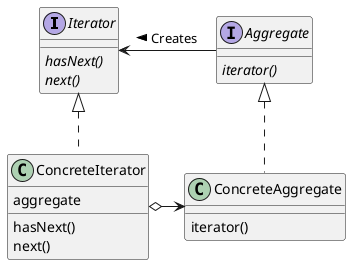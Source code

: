 @startuml
interface Iterator {
	{abstract} hasNext()
	{abstract} next()
}

interface Aggregate {
	{abstract} iterator()
}

class ConcreteIterator {
	aggregate
	hasNext()
	next()
}

class ConcreteAggregate {
	iterator()
}

Aggregate <|.down. ConcreteAggregate
Iterator <|.down. ConcreteIterator
Iterator <-right- Aggregate : Creates <
ConcreteAggregate <-left-o ConcreteIterator

@enduml
